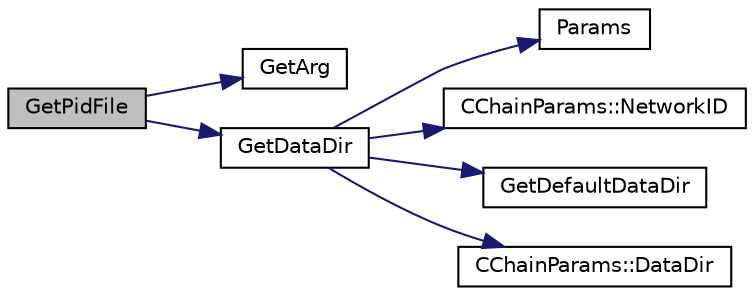 digraph "GetPidFile"
{
  edge [fontname="Helvetica",fontsize="10",labelfontname="Helvetica",labelfontsize="10"];
  node [fontname="Helvetica",fontsize="10",shape=record];
  rankdir="LR";
  Node2972 [label="GetPidFile",height=0.2,width=0.4,color="black", fillcolor="grey75", style="filled", fontcolor="black"];
  Node2972 -> Node2973 [color="midnightblue",fontsize="10",style="solid",fontname="Helvetica"];
  Node2973 [label="GetArg",height=0.2,width=0.4,color="black", fillcolor="white", style="filled",URL="$df/d2d/util_8cpp.html#a24f685720bf40370e5bd2a192ad50cd8",tooltip="Return string argument or default value. "];
  Node2972 -> Node2974 [color="midnightblue",fontsize="10",style="solid",fontname="Helvetica"];
  Node2974 [label="GetDataDir",height=0.2,width=0.4,color="black", fillcolor="white", style="filled",URL="$df/d2d/util_8cpp.html#ab83866a054745d4b30a3948a1b44beba"];
  Node2974 -> Node2975 [color="midnightblue",fontsize="10",style="solid",fontname="Helvetica"];
  Node2975 [label="Params",height=0.2,width=0.4,color="black", fillcolor="white", style="filled",URL="$df/dbf/chainparams_8cpp.html#ace5c5b706d71a324a417dd2db394fd4a",tooltip="Return the currently selected parameters. "];
  Node2974 -> Node2976 [color="midnightblue",fontsize="10",style="solid",fontname="Helvetica"];
  Node2976 [label="CChainParams::NetworkID",height=0.2,width=0.4,color="black", fillcolor="white", style="filled",URL="$d1/d4f/class_c_chain_params.html#a90dc493ec0c0325c98c3ac06eb99862b"];
  Node2974 -> Node2977 [color="midnightblue",fontsize="10",style="solid",fontname="Helvetica"];
  Node2977 [label="GetDefaultDataDir",height=0.2,width=0.4,color="black", fillcolor="white", style="filled",URL="$df/d2d/util_8cpp.html#ab272995de020a3bcbf743be630e485c6"];
  Node2974 -> Node2978 [color="midnightblue",fontsize="10",style="solid",fontname="Helvetica"];
  Node2978 [label="CChainParams::DataDir",height=0.2,width=0.4,color="black", fillcolor="white", style="filled",URL="$d1/d4f/class_c_chain_params.html#a959488b5d8e6fe62857940b831d73a78"];
}
